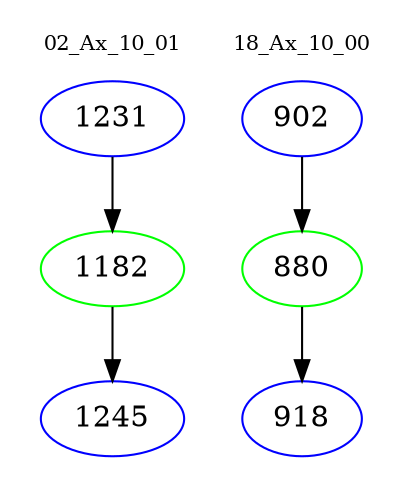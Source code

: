 digraph{
subgraph cluster_0 {
color = white
label = "02_Ax_10_01";
fontsize=10;
T0_1231 [label="1231", color="blue"]
T0_1231 -> T0_1182 [color="black"]
T0_1182 [label="1182", color="green"]
T0_1182 -> T0_1245 [color="black"]
T0_1245 [label="1245", color="blue"]
}
subgraph cluster_1 {
color = white
label = "18_Ax_10_00";
fontsize=10;
T1_902 [label="902", color="blue"]
T1_902 -> T1_880 [color="black"]
T1_880 [label="880", color="green"]
T1_880 -> T1_918 [color="black"]
T1_918 [label="918", color="blue"]
}
}
